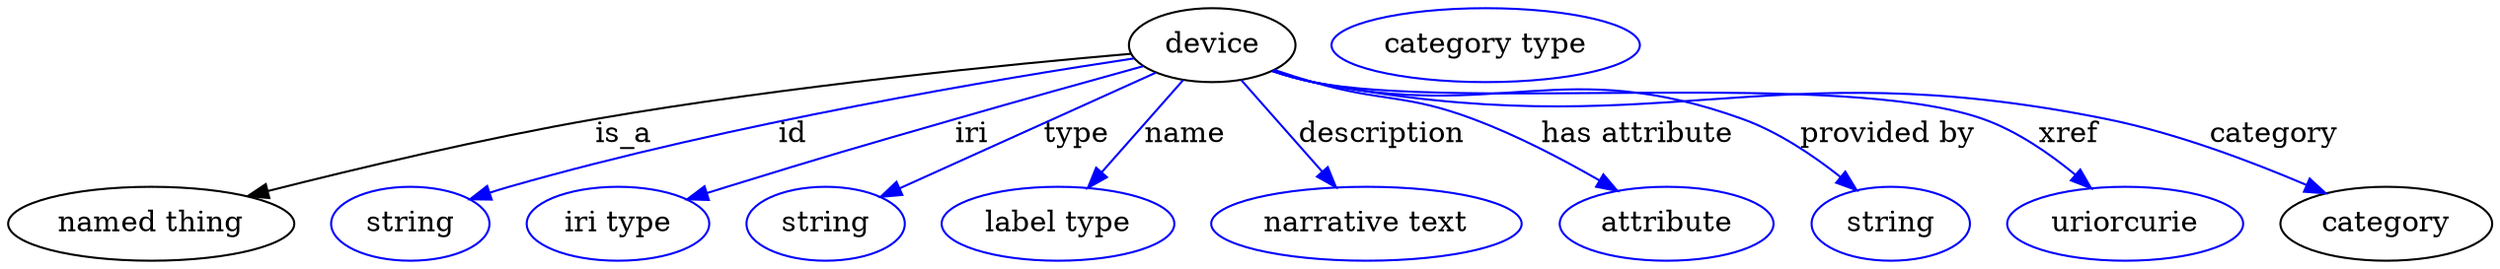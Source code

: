 digraph {
	graph [bb="0,0,1205.9,123"];
	node [label="\N"];
	device	[height=0.5,
		label=device,
		pos="585.54,105",
		width=1.1193];
	"named thing"	[height=0.5,
		pos="69.544,18",
		width=1.9318];
	device -> "named thing"	[label=is_a,
		lp="299.54,61.5",
		pos="e,116.43,31.444 546.03,100.8 488.46,95.825 378.28,85.092 285.54,69 231.01,59.537 169.59,44.929 126.22,33.942"];
	id	[color=blue,
		height=0.5,
		label=string,
		pos="195.54,18",
		width=1.0652];
	device -> id	[color=blue,
		label=id,
		lp="381.54,61.5",
		pos="e,224.55,29.922 547.87,98.586 484.35,89 352.24,67.076 243.54,36 240.44,35.113 237.25,34.133 234.05,33.106",
		style=solid];
	iri	[color=blue,
		height=0.5,
		label="iri type",
		pos="296.54,18",
		width=1.2277];
	device -> iri	[color=blue,
		label=iri,
		lp="468.54,61.5",
		pos="e,330.22,29.681 552.07,94.808 526.87,87.844 491.5,77.975 460.54,69 411.52,54.785 399.33,50.997 350.54,36 347.05,34.926 343.43,33.805 \
339.8,32.674",
		style=solid];
	type	[color=blue,
		height=0.5,
		label=string,
		pos="397.54,18",
		width=1.0652];
	device -> type	[color=blue,
		label=type,
		lp="519.54,61.5",
		pos="e,424.3,31.099 558.21,91.64 525.3,76.762 469.94,51.731 433.57,35.288",
		style=solid];
	name	[color=blue,
		height=0.5,
		label="label type",
		pos="510.54,18",
		width=1.5707];
	device -> name	[color=blue,
		label=name,
		lp="572.54,61.5",
		pos="e,525.1,35.496 571.44,88.012 560.27,75.352 544.49,57.467 531.79,43.076",
		style=solid];
	description	[color=blue,
		height=0.5,
		label="narrative text",
		pos="660.54,18",
		width=2.0943];
	device -> description	[color=blue,
		label=description,
		lp="668.04,61.5",
		pos="e,645.73,35.789 599.65,88.012 610.75,75.433 626.4,57.696 639.06,43.353",
		style=solid];
	"has attribute"	[color=blue,
		height=0.5,
		label=attribute,
		pos="805.54,18",
		width=1.4443];
	device -> "has attribute"	[color=blue,
		label="has attribute",
		lp="791.54,61.5",
		pos="e,781.52,34.227 615.7,92.969 621.9,90.864 628.4,88.769 634.54,87 668.73,77.155 679.25,81.535 712.54,69 733.44,61.135 755.49,49.439 \
772.88,39.336",
		style=solid];
	"provided by"	[color=blue,
		height=0.5,
		label=string,
		pos="913.54,18",
		width=1.0652];
	device -> "provided by"	[color=blue,
		label="provided by",
		lp="913.04,61.5",
		pos="e,897.21,34.342 614.75,92.548 621.18,90.397 628.03,88.39 634.54,87 725.29,67.645 755.38,100.81 842.54,69 859.62,62.767 876.36,51.312 \
889.3,40.938",
		style=solid];
	xref	[color=blue,
		height=0.5,
		label=uriorcurie,
		pos="1027.5,18",
		width=1.5887];
	device -> xref	[color=blue,
		label=xref,
		lp="1001,61.5",
		pos="e,1011,35.487 614.72,92.394 621.15,90.253 628.01,88.289 634.54,87 705.51,73.01 891.47,93.441 959.54,69 975.57,63.247 991.05,52.417 \
1003.2,42.303",
		style=solid];
	category	[height=0.5,
		pos="1154.5,18",
		width=1.4263];
	device -> category	[color=blue,
		label=category,
		lp="1101,61.5",
		pos="e,1125.3,32.833 614.45,92.438 620.96,90.266 627.91,88.278 634.54,87 802.75,54.593 851.68,103.15 1019.5,69 1053.1,62.166 1089.5,48.302 \
1116,36.903",
		style=solid];
	"named thing_category"	[color=blue,
		height=0.5,
		label="category type",
		pos="718.54,105",
		width=2.0762];
}
